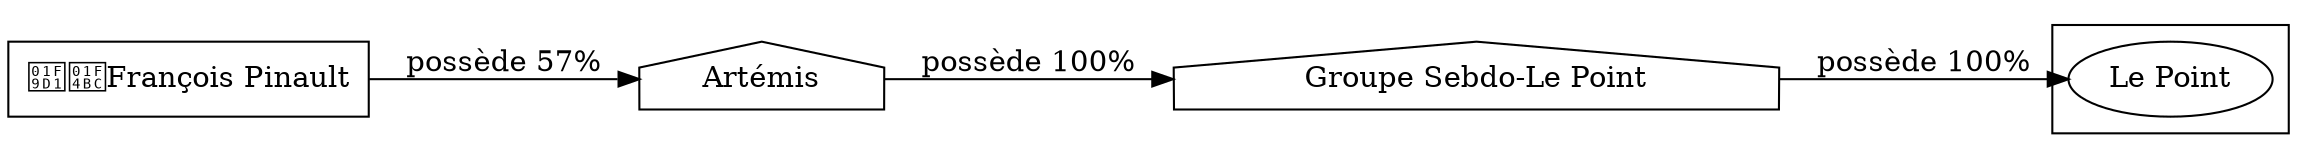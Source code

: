 digraph {
  rankdir=LR;
  subgraph roots {
    
      "francois-pinault-95"[label="🧑‍💼François Pinault" shape=box]
    
  }

  
    "artemis-96"[label="Artémis" shape=house]
  
    "groupe-sebdo-le-point-97"[label="Groupe Sebdo-Le Point" shape=house]
  

  subgraph clusterLeaves {
    
      "le-point-100"[label="Le Point"]
    
  }

  
    "artemis-96" -> "groupe-sebdo-le-point-97" [
      label="possède 100%"
    ]
  
    "francois-pinault-95" -> "artemis-96" [
      label="possède 57%"
    ]
  
    "groupe-sebdo-le-point-97" -> "le-point-100" [
      label="possède 100%"
    ]
  
}
